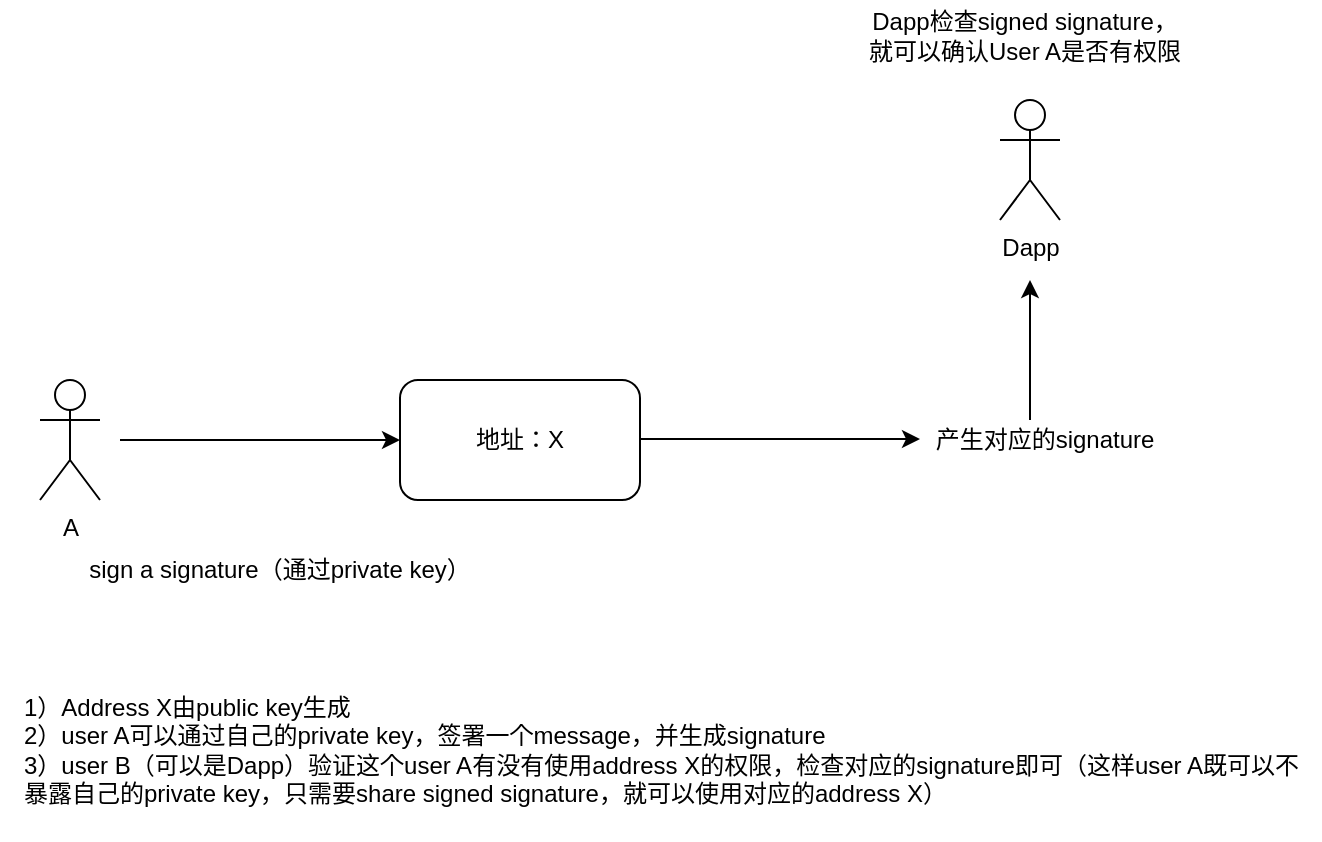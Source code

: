 <mxfile version="19.0.2" type="github">
  <diagram id="enfCwmxi_cqcEVHjS1pd" name="Page-1">
    <mxGraphModel dx="1426" dy="794" grid="1" gridSize="10" guides="1" tooltips="1" connect="1" arrows="1" fold="1" page="1" pageScale="1" pageWidth="850" pageHeight="1100" math="0" shadow="0">
      <root>
        <mxCell id="0" />
        <mxCell id="1" parent="0" />
        <mxCell id="BvvhRRbFiNU3tSkEfp1w-1" value="地址：X" style="rounded=1;whiteSpace=wrap;html=1;" vertex="1" parent="1">
          <mxGeometry x="330" y="270" width="120" height="60" as="geometry" />
        </mxCell>
        <mxCell id="BvvhRRbFiNU3tSkEfp1w-2" value="A" style="shape=umlActor;verticalLabelPosition=bottom;verticalAlign=top;html=1;outlineConnect=0;" vertex="1" parent="1">
          <mxGeometry x="150" y="270" width="30" height="60" as="geometry" />
        </mxCell>
        <mxCell id="BvvhRRbFiNU3tSkEfp1w-5" value="" style="endArrow=classic;html=1;rounded=0;entryX=0;entryY=0.5;entryDx=0;entryDy=0;" edge="1" parent="1" target="BvvhRRbFiNU3tSkEfp1w-1">
          <mxGeometry width="50" height="50" relative="1" as="geometry">
            <mxPoint x="190" y="300" as="sourcePoint" />
            <mxPoint x="240" y="250" as="targetPoint" />
          </mxGeometry>
        </mxCell>
        <mxCell id="BvvhRRbFiNU3tSkEfp1w-6" value="1）Address X由public key生成&lt;br&gt;&lt;div style=&quot;&quot;&gt;&lt;span style=&quot;background-color: initial;&quot;&gt;2）user A可以通过自己的private key，签署一个message，并生成signature&lt;/span&gt;&lt;/div&gt;&lt;div style=&quot;&quot;&gt;&lt;span style=&quot;background-color: initial;&quot;&gt;3）user B（可以是Dapp）验证这个user A有没有使用address X的权限，检查对应的signature即可（这样user A既可以不暴露自己的private key，只需要share signed signature，就可以使用对应的address X）&lt;/span&gt;&lt;/div&gt;" style="text;html=1;strokeColor=none;fillColor=none;align=left;verticalAlign=middle;whiteSpace=wrap;rounded=0;" vertex="1" parent="1">
          <mxGeometry x="140" y="410" width="650" height="90" as="geometry" />
        </mxCell>
        <mxCell id="BvvhRRbFiNU3tSkEfp1w-7" value="sign a signature（通过private key）" style="text;html=1;strokeColor=none;fillColor=none;align=center;verticalAlign=middle;whiteSpace=wrap;rounded=0;" vertex="1" parent="1">
          <mxGeometry x="130" y="350" width="280" height="30" as="geometry" />
        </mxCell>
        <mxCell id="BvvhRRbFiNU3tSkEfp1w-14" value="" style="endArrow=classic;html=1;rounded=0;entryX=0;entryY=0.5;entryDx=0;entryDy=0;" edge="1" parent="1">
          <mxGeometry width="50" height="50" relative="1" as="geometry">
            <mxPoint x="450" y="299.5" as="sourcePoint" />
            <mxPoint x="590" y="299.5" as="targetPoint" />
          </mxGeometry>
        </mxCell>
        <mxCell id="BvvhRRbFiNU3tSkEfp1w-15" value="产生对应的signature" style="text;html=1;strokeColor=none;fillColor=none;align=center;verticalAlign=middle;whiteSpace=wrap;rounded=0;" vertex="1" parent="1">
          <mxGeometry x="570" y="282.5" width="165" height="35" as="geometry" />
        </mxCell>
        <mxCell id="BvvhRRbFiNU3tSkEfp1w-16" value="Dapp" style="shape=umlActor;verticalLabelPosition=bottom;verticalAlign=top;html=1;outlineConnect=0;" vertex="1" parent="1">
          <mxGeometry x="630" y="130" width="30" height="60" as="geometry" />
        </mxCell>
        <mxCell id="BvvhRRbFiNU3tSkEfp1w-17" value="" style="endArrow=classic;html=1;rounded=0;" edge="1" parent="1">
          <mxGeometry width="50" height="50" relative="1" as="geometry">
            <mxPoint x="645" y="290" as="sourcePoint" />
            <mxPoint x="645" y="220" as="targetPoint" />
          </mxGeometry>
        </mxCell>
        <mxCell id="BvvhRRbFiNU3tSkEfp1w-19" value="Dapp检查signed signature，就可以确认User A是否有权限" style="text;html=1;strokeColor=none;fillColor=none;align=center;verticalAlign=middle;whiteSpace=wrap;rounded=0;" vertex="1" parent="1">
          <mxGeometry x="560" y="80" width="165" height="35" as="geometry" />
        </mxCell>
      </root>
    </mxGraphModel>
  </diagram>
</mxfile>
